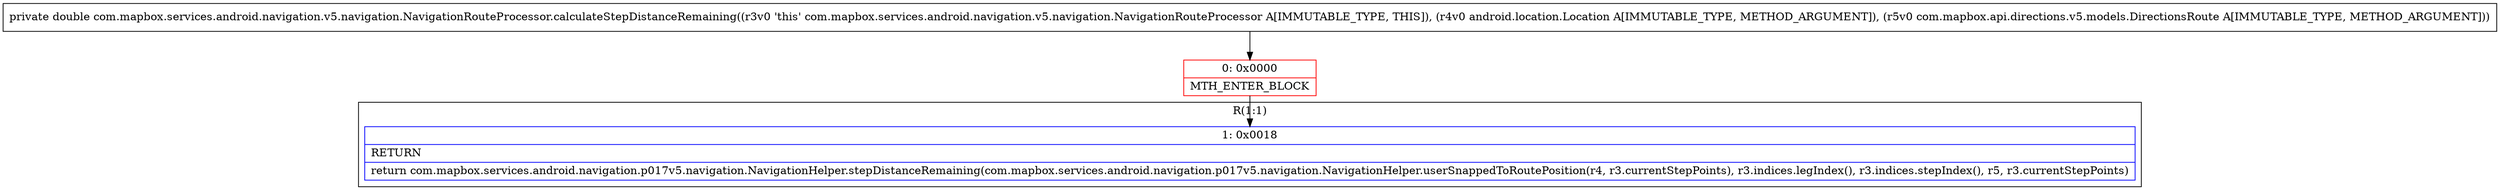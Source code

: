 digraph "CFG forcom.mapbox.services.android.navigation.v5.navigation.NavigationRouteProcessor.calculateStepDistanceRemaining(Landroid\/location\/Location;Lcom\/mapbox\/api\/directions\/v5\/models\/DirectionsRoute;)D" {
subgraph cluster_Region_1146701880 {
label = "R(1:1)";
node [shape=record,color=blue];
Node_1 [shape=record,label="{1\:\ 0x0018|RETURN\l|return com.mapbox.services.android.navigation.p017v5.navigation.NavigationHelper.stepDistanceRemaining(com.mapbox.services.android.navigation.p017v5.navigation.NavigationHelper.userSnappedToRoutePosition(r4, r3.currentStepPoints), r3.indices.legIndex(), r3.indices.stepIndex(), r5, r3.currentStepPoints)\l}"];
}
Node_0 [shape=record,color=red,label="{0\:\ 0x0000|MTH_ENTER_BLOCK\l}"];
MethodNode[shape=record,label="{private double com.mapbox.services.android.navigation.v5.navigation.NavigationRouteProcessor.calculateStepDistanceRemaining((r3v0 'this' com.mapbox.services.android.navigation.v5.navigation.NavigationRouteProcessor A[IMMUTABLE_TYPE, THIS]), (r4v0 android.location.Location A[IMMUTABLE_TYPE, METHOD_ARGUMENT]), (r5v0 com.mapbox.api.directions.v5.models.DirectionsRoute A[IMMUTABLE_TYPE, METHOD_ARGUMENT])) }"];
MethodNode -> Node_0;
Node_0 -> Node_1;
}

